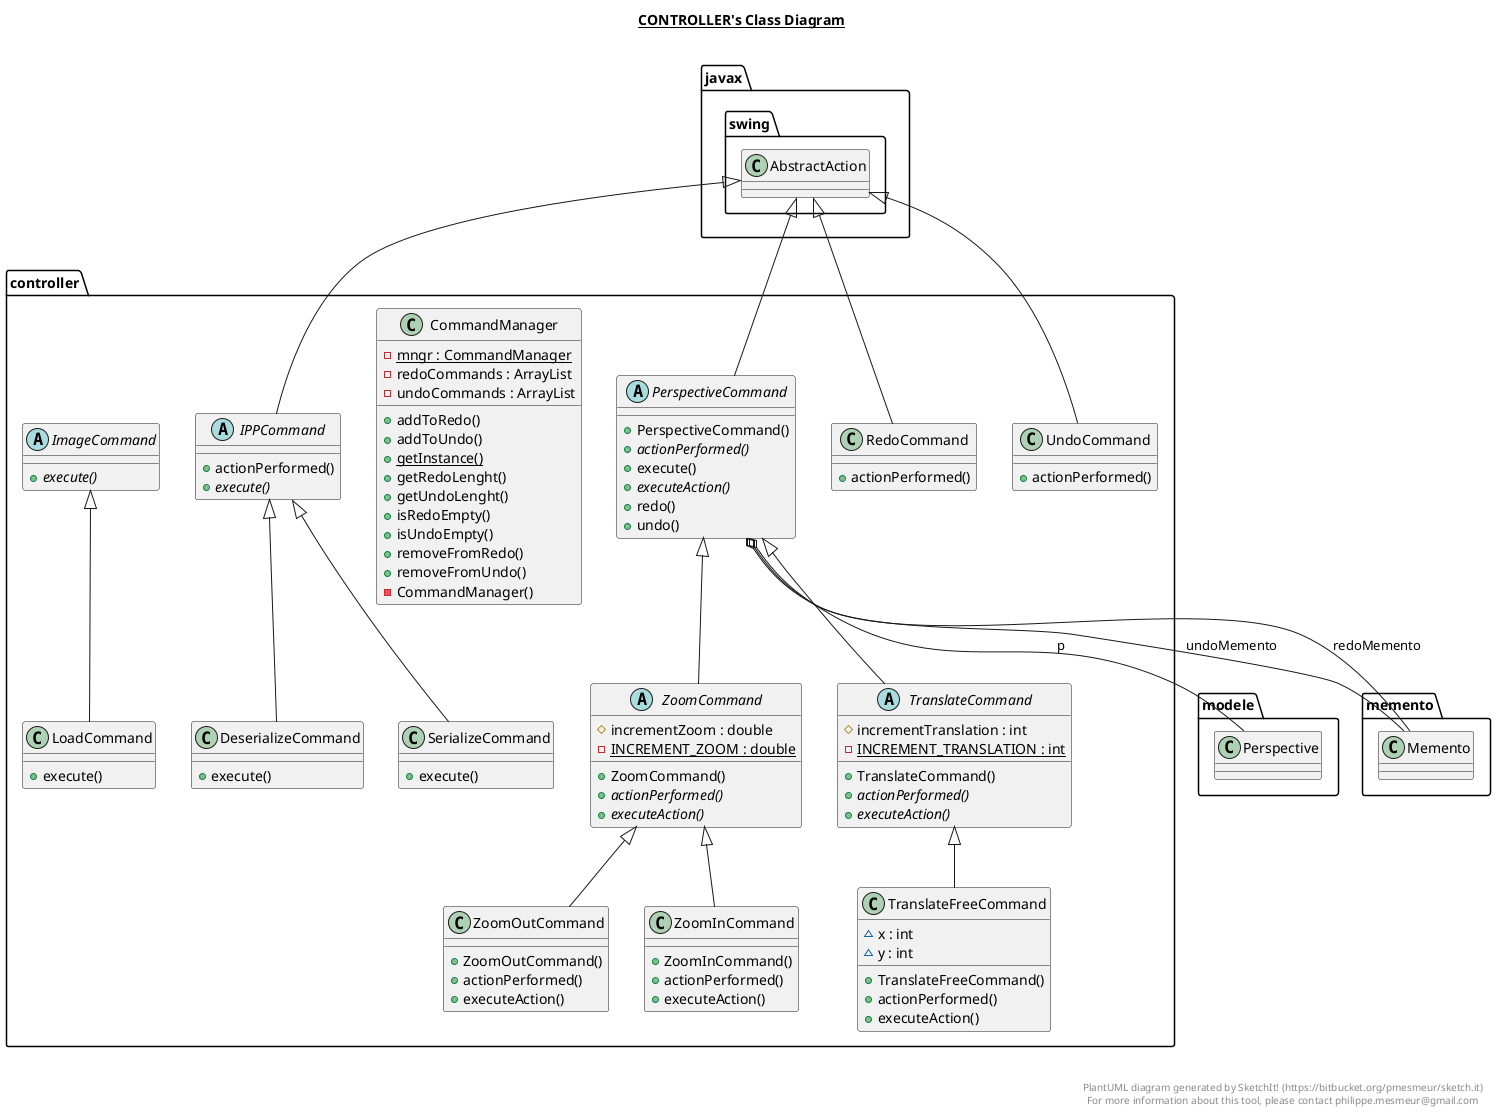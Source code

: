 @startuml

title __CONTROLLER's Class Diagram__\n

  namespace controller {
    class controller.CommandManager {
        {static} - mngr : CommandManager
        - redoCommands : ArrayList
        - undoCommands : ArrayList
        + addToRedo()
        + addToUndo()
        {static} + getInstance()
        + getRedoLenght()
        + getUndoLenght()
        + isRedoEmpty()
        + isUndoEmpty()
        + removeFromRedo()
        + removeFromUndo()
        - CommandManager()
    }
  }
  

  namespace controller {
    class controller.DeserializeCommand {
        + execute()
    }
  }
  

  namespace controller {
    abstract class controller.IPPCommand {
        + actionPerformed()
        {abstract} + execute()
    }
  }
  

  namespace controller {
    abstract class controller.ImageCommand {
        {abstract} + execute()
    }
  }
  

  namespace controller {
    class controller.LoadCommand {
        + execute()
    }
  }
  

  namespace controller {
    abstract class controller.PerspectiveCommand {
        + PerspectiveCommand()
        {abstract} + actionPerformed()
        + execute()
        {abstract} + executeAction()
        + redo()
        + undo()
    }
  }
  

  namespace controller {
    class controller.RedoCommand {
        + actionPerformed()
    }
  }
  

  namespace controller {
    class controller.SerializeCommand {
        + execute()
    }
  }
  

  namespace controller {
    abstract class controller.TranslateCommand {
        # incrementTranslation : int
        {static} - INCREMENT_TRANSLATION : int
        + TranslateCommand()
        {abstract} + actionPerformed()
        {abstract} + executeAction()
    }
  }
  

  namespace controller {
    class controller.TranslateFreeCommand {
        ~ x : int
        ~ y : int
        + TranslateFreeCommand()
        + actionPerformed()
        + executeAction()
    }
  }
  

  namespace controller {
    class controller.UndoCommand {
        + actionPerformed()
    }
  }
  

  namespace controller {
    abstract class controller.ZoomCommand {
        # incrementZoom : double
        {static} - INCREMENT_ZOOM : double
        + ZoomCommand()
        {abstract} + actionPerformed()
        {abstract} + executeAction()
    }
  }
  

  namespace controller {
    class controller.ZoomInCommand {
        + ZoomInCommand()
        + actionPerformed()
        + executeAction()
    }
  }
  

  namespace controller {
    class controller.ZoomOutCommand {
        + ZoomOutCommand()
        + actionPerformed()
        + executeAction()
    }
  }
  

  controller.DeserializeCommand -up-|> controller.IPPCommand
  controller.IPPCommand -up-|> javax.swing.AbstractAction
  controller.LoadCommand -up-|> controller.ImageCommand
  controller.PerspectiveCommand -up-|> javax.swing.AbstractAction
  controller.PerspectiveCommand o-- modele.Perspective : p
  controller.PerspectiveCommand o-- memento.Memento : redoMemento
  controller.PerspectiveCommand o-- memento.Memento : undoMemento
  controller.RedoCommand -up-|> javax.swing.AbstractAction
  controller.SerializeCommand -up-|> controller.IPPCommand
  controller.TranslateCommand -up-|> controller.PerspectiveCommand
  controller.TranslateFreeCommand -up-|> controller.TranslateCommand
  controller.UndoCommand -up-|> javax.swing.AbstractAction
  controller.ZoomCommand -up-|> controller.PerspectiveCommand
  controller.ZoomInCommand -up-|> controller.ZoomCommand
  controller.ZoomOutCommand -up-|> controller.ZoomCommand


right footer


PlantUML diagram generated by SketchIt! (https://bitbucket.org/pmesmeur/sketch.it)
For more information about this tool, please contact philippe.mesmeur@gmail.com
endfooter

@enduml
